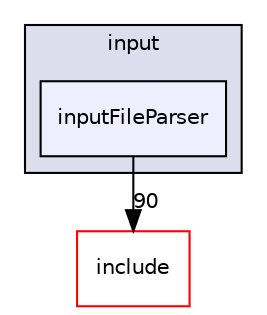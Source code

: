 digraph "/home/runner/work/pimd_qmcf/pimd_qmcf/src/input/inputFileParser" {
  compound=true
  node [ fontsize="10", fontname="Helvetica"];
  edge [ labelfontsize="10", labelfontname="Helvetica"];
  subgraph clusterdir_d365e15d984c8d0205117ee0c40d6716 {
    graph [ bgcolor="#ddddee", pencolor="black", label="input" fontname="Helvetica", fontsize="10", URL="dir_d365e15d984c8d0205117ee0c40d6716.html"]
  dir_a3bddd1ac21097fe1783302c1e58791c [shape=box, label="inputFileParser", style="filled", fillcolor="#eeeeff", pencolor="black", URL="dir_a3bddd1ac21097fe1783302c1e58791c.html"];
  }
  dir_d44c64559bbebec7f509842c48db8b23 [shape=box label="include" fillcolor="white" style="filled" color="red" URL="dir_d44c64559bbebec7f509842c48db8b23.html"];
  dir_a3bddd1ac21097fe1783302c1e58791c->dir_d44c64559bbebec7f509842c48db8b23 [headlabel="90", labeldistance=1.5 headhref="dir_000047_000003.html"];
}
